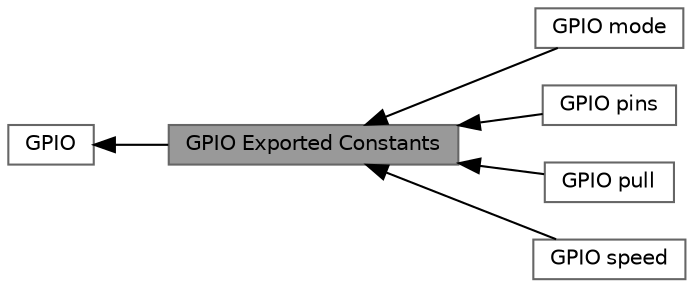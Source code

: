 digraph "GPIO Exported Constants"
{
 // LATEX_PDF_SIZE
  bgcolor="transparent";
  edge [fontname=Helvetica,fontsize=10,labelfontname=Helvetica,labelfontsize=10];
  node [fontname=Helvetica,fontsize=10,shape=box,height=0.2,width=0.4];
  rankdir=LR;
  Node2 [id="Node000002",label="GPIO",height=0.2,width=0.4,color="grey40", fillcolor="white", style="filled",URL="$group___g_p_i_o.html",tooltip="GPIO HAL module driver."];
  Node1 [id="Node000001",label="GPIO Exported Constants",height=0.2,width=0.4,color="gray40", fillcolor="grey60", style="filled", fontcolor="black",tooltip=" "];
  Node4 [id="Node000004",label="GPIO mode",height=0.2,width=0.4,color="grey40", fillcolor="white", style="filled",URL="$group___g_p_i_o__mode.html",tooltip="GPIO Configuration Mode Elements values convention: 0x00WX00YZ."];
  Node3 [id="Node000003",label="GPIO pins",height=0.2,width=0.4,color="grey40", fillcolor="white", style="filled",URL="$group___g_p_i_o__pins.html",tooltip=" "];
  Node6 [id="Node000006",label="GPIO pull",height=0.2,width=0.4,color="grey40", fillcolor="white", style="filled",URL="$group___g_p_i_o__pull.html",tooltip="GPIO Pull-Up or Pull-Down Activation."];
  Node5 [id="Node000005",label="GPIO speed",height=0.2,width=0.4,color="grey40", fillcolor="white", style="filled",URL="$group___g_p_i_o__speed.html",tooltip="GPIO Output Maximum frequency."];
  Node2->Node1 [shape=plaintext, dir="back", style="solid"];
  Node1->Node3 [shape=plaintext, dir="back", style="solid"];
  Node1->Node4 [shape=plaintext, dir="back", style="solid"];
  Node1->Node5 [shape=plaintext, dir="back", style="solid"];
  Node1->Node6 [shape=plaintext, dir="back", style="solid"];
}
